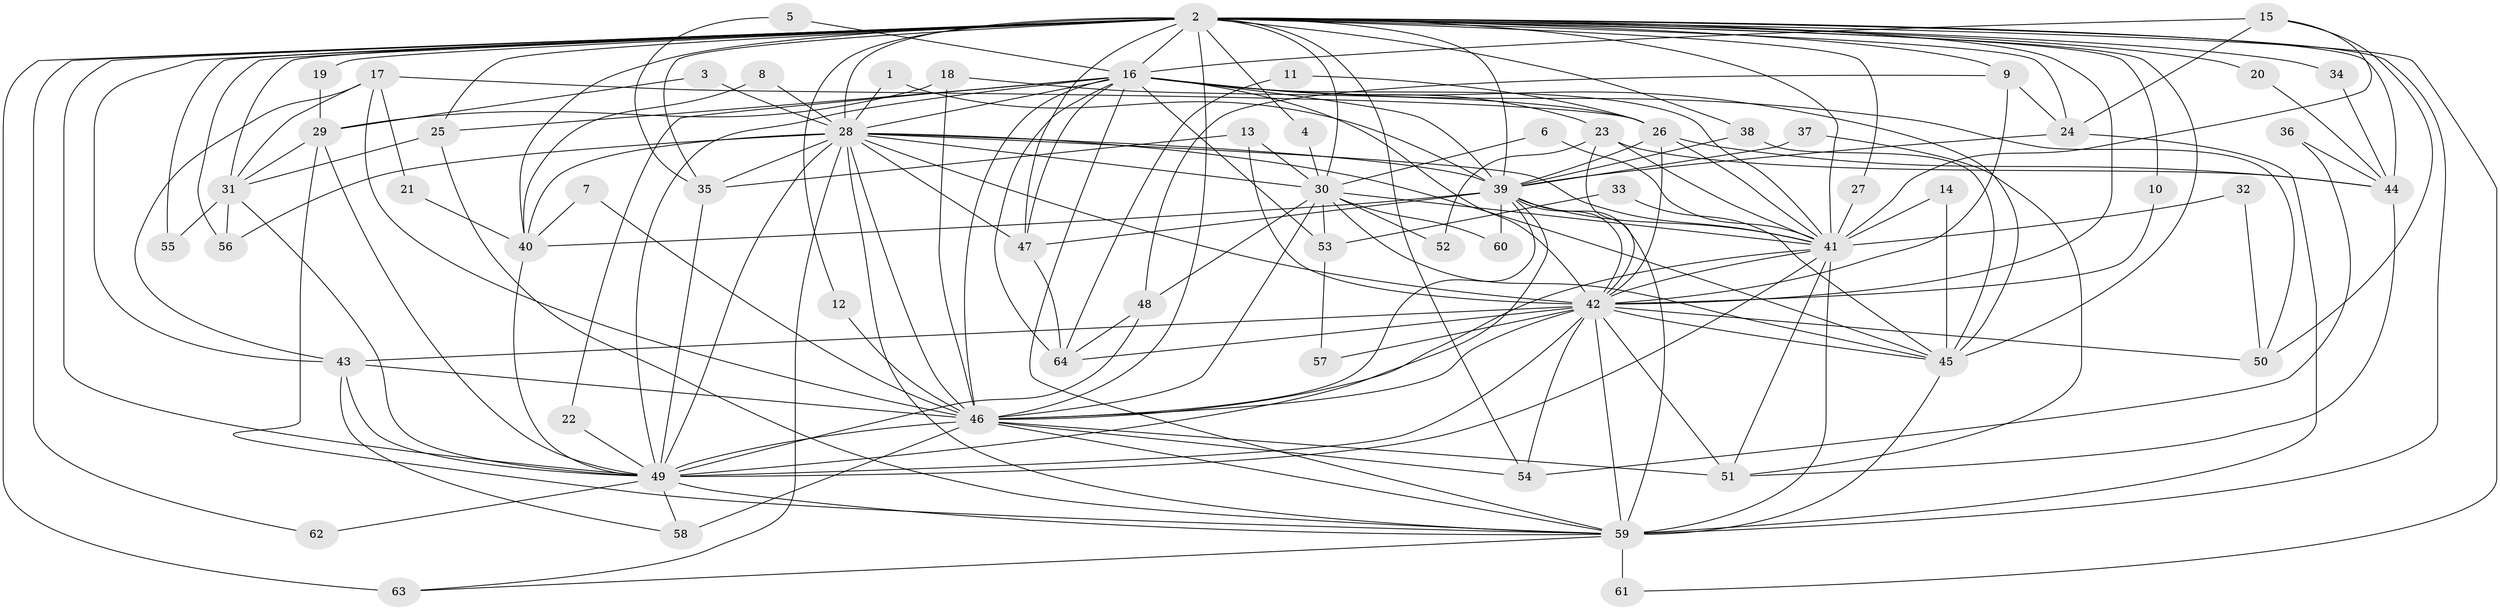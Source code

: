 // original degree distribution, {29: 0.007874015748031496, 25: 0.015748031496062992, 14: 0.007874015748031496, 23: 0.007874015748031496, 19: 0.023622047244094488, 21: 0.007874015748031496, 22: 0.007874015748031496, 2: 0.5354330708661418, 8: 0.007874015748031496, 4: 0.10236220472440945, 3: 0.15748031496062992, 5: 0.07086614173228346, 7: 0.015748031496062992, 6: 0.023622047244094488, 9: 0.007874015748031496}
// Generated by graph-tools (version 1.1) at 2025/25/03/09/25 03:25:53]
// undirected, 64 vertices, 183 edges
graph export_dot {
graph [start="1"]
  node [color=gray90,style=filled];
  1;
  2;
  3;
  4;
  5;
  6;
  7;
  8;
  9;
  10;
  11;
  12;
  13;
  14;
  15;
  16;
  17;
  18;
  19;
  20;
  21;
  22;
  23;
  24;
  25;
  26;
  27;
  28;
  29;
  30;
  31;
  32;
  33;
  34;
  35;
  36;
  37;
  38;
  39;
  40;
  41;
  42;
  43;
  44;
  45;
  46;
  47;
  48;
  49;
  50;
  51;
  52;
  53;
  54;
  55;
  56;
  57;
  58;
  59;
  60;
  61;
  62;
  63;
  64;
  1 -- 28 [weight=1.0];
  1 -- 39 [weight=1.0];
  2 -- 4 [weight=1.0];
  2 -- 9 [weight=1.0];
  2 -- 10 [weight=1.0];
  2 -- 12 [weight=1.0];
  2 -- 16 [weight=2.0];
  2 -- 19 [weight=1.0];
  2 -- 20 [weight=1.0];
  2 -- 24 [weight=1.0];
  2 -- 25 [weight=1.0];
  2 -- 27 [weight=1.0];
  2 -- 28 [weight=3.0];
  2 -- 30 [weight=2.0];
  2 -- 31 [weight=1.0];
  2 -- 34 [weight=1.0];
  2 -- 35 [weight=2.0];
  2 -- 38 [weight=1.0];
  2 -- 39 [weight=2.0];
  2 -- 40 [weight=3.0];
  2 -- 41 [weight=4.0];
  2 -- 42 [weight=4.0];
  2 -- 43 [weight=1.0];
  2 -- 44 [weight=1.0];
  2 -- 45 [weight=1.0];
  2 -- 46 [weight=3.0];
  2 -- 47 [weight=1.0];
  2 -- 49 [weight=2.0];
  2 -- 54 [weight=1.0];
  2 -- 55 [weight=1.0];
  2 -- 56 [weight=1.0];
  2 -- 59 [weight=2.0];
  2 -- 61 [weight=1.0];
  2 -- 62 [weight=1.0];
  2 -- 63 [weight=2.0];
  3 -- 28 [weight=1.0];
  3 -- 29 [weight=1.0];
  4 -- 30 [weight=1.0];
  5 -- 16 [weight=1.0];
  5 -- 35 [weight=1.0];
  6 -- 30 [weight=1.0];
  6 -- 41 [weight=1.0];
  7 -- 40 [weight=1.0];
  7 -- 46 [weight=1.0];
  8 -- 28 [weight=1.0];
  8 -- 40 [weight=1.0];
  9 -- 24 [weight=1.0];
  9 -- 42 [weight=1.0];
  9 -- 48 [weight=1.0];
  10 -- 42 [weight=1.0];
  11 -- 26 [weight=1.0];
  11 -- 64 [weight=1.0];
  12 -- 46 [weight=1.0];
  13 -- 30 [weight=1.0];
  13 -- 35 [weight=1.0];
  13 -- 42 [weight=1.0];
  14 -- 41 [weight=1.0];
  14 -- 45 [weight=1.0];
  15 -- 16 [weight=1.0];
  15 -- 24 [weight=1.0];
  15 -- 41 [weight=1.0];
  15 -- 50 [weight=1.0];
  16 -- 22 [weight=1.0];
  16 -- 23 [weight=1.0];
  16 -- 25 [weight=1.0];
  16 -- 28 [weight=1.0];
  16 -- 39 [weight=1.0];
  16 -- 41 [weight=1.0];
  16 -- 42 [weight=1.0];
  16 -- 45 [weight=1.0];
  16 -- 46 [weight=1.0];
  16 -- 47 [weight=1.0];
  16 -- 49 [weight=1.0];
  16 -- 50 [weight=1.0];
  16 -- 53 [weight=1.0];
  16 -- 59 [weight=1.0];
  16 -- 64 [weight=1.0];
  17 -- 21 [weight=1.0];
  17 -- 26 [weight=1.0];
  17 -- 31 [weight=1.0];
  17 -- 43 [weight=1.0];
  17 -- 46 [weight=1.0];
  18 -- 26 [weight=1.0];
  18 -- 29 [weight=1.0];
  18 -- 46 [weight=1.0];
  19 -- 29 [weight=1.0];
  20 -- 44 [weight=1.0];
  21 -- 40 [weight=1.0];
  22 -- 49 [weight=1.0];
  23 -- 41 [weight=1.0];
  23 -- 42 [weight=1.0];
  23 -- 44 [weight=1.0];
  23 -- 52 [weight=1.0];
  24 -- 39 [weight=1.0];
  24 -- 59 [weight=1.0];
  25 -- 31 [weight=1.0];
  25 -- 59 [weight=1.0];
  26 -- 39 [weight=1.0];
  26 -- 41 [weight=1.0];
  26 -- 42 [weight=1.0];
  26 -- 44 [weight=1.0];
  27 -- 41 [weight=1.0];
  28 -- 30 [weight=1.0];
  28 -- 35 [weight=1.0];
  28 -- 39 [weight=1.0];
  28 -- 40 [weight=1.0];
  28 -- 41 [weight=1.0];
  28 -- 42 [weight=1.0];
  28 -- 45 [weight=1.0];
  28 -- 46 [weight=1.0];
  28 -- 47 [weight=1.0];
  28 -- 49 [weight=2.0];
  28 -- 56 [weight=1.0];
  28 -- 59 [weight=2.0];
  28 -- 63 [weight=1.0];
  29 -- 31 [weight=1.0];
  29 -- 49 [weight=1.0];
  29 -- 59 [weight=1.0];
  30 -- 41 [weight=1.0];
  30 -- 45 [weight=1.0];
  30 -- 46 [weight=1.0];
  30 -- 48 [weight=1.0];
  30 -- 52 [weight=1.0];
  30 -- 53 [weight=1.0];
  30 -- 60 [weight=1.0];
  31 -- 49 [weight=1.0];
  31 -- 55 [weight=1.0];
  31 -- 56 [weight=1.0];
  32 -- 41 [weight=1.0];
  32 -- 50 [weight=1.0];
  33 -- 45 [weight=1.0];
  33 -- 53 [weight=1.0];
  34 -- 44 [weight=1.0];
  35 -- 49 [weight=1.0];
  36 -- 44 [weight=1.0];
  36 -- 54 [weight=1.0];
  37 -- 39 [weight=1.0];
  37 -- 51 [weight=1.0];
  38 -- 39 [weight=1.0];
  38 -- 45 [weight=1.0];
  39 -- 40 [weight=1.0];
  39 -- 41 [weight=3.0];
  39 -- 42 [weight=1.0];
  39 -- 46 [weight=1.0];
  39 -- 47 [weight=1.0];
  39 -- 49 [weight=1.0];
  39 -- 59 [weight=1.0];
  39 -- 60 [weight=1.0];
  40 -- 49 [weight=1.0];
  41 -- 42 [weight=1.0];
  41 -- 46 [weight=1.0];
  41 -- 49 [weight=2.0];
  41 -- 51 [weight=1.0];
  41 -- 59 [weight=3.0];
  42 -- 43 [weight=1.0];
  42 -- 45 [weight=1.0];
  42 -- 46 [weight=1.0];
  42 -- 49 [weight=1.0];
  42 -- 50 [weight=1.0];
  42 -- 51 [weight=1.0];
  42 -- 54 [weight=1.0];
  42 -- 57 [weight=1.0];
  42 -- 59 [weight=1.0];
  42 -- 64 [weight=1.0];
  43 -- 46 [weight=1.0];
  43 -- 49 [weight=1.0];
  43 -- 58 [weight=1.0];
  44 -- 51 [weight=1.0];
  45 -- 59 [weight=1.0];
  46 -- 49 [weight=2.0];
  46 -- 51 [weight=1.0];
  46 -- 54 [weight=1.0];
  46 -- 58 [weight=2.0];
  46 -- 59 [weight=1.0];
  47 -- 64 [weight=1.0];
  48 -- 49 [weight=1.0];
  48 -- 64 [weight=1.0];
  49 -- 58 [weight=1.0];
  49 -- 59 [weight=1.0];
  49 -- 62 [weight=1.0];
  53 -- 57 [weight=1.0];
  59 -- 61 [weight=2.0];
  59 -- 63 [weight=1.0];
}
